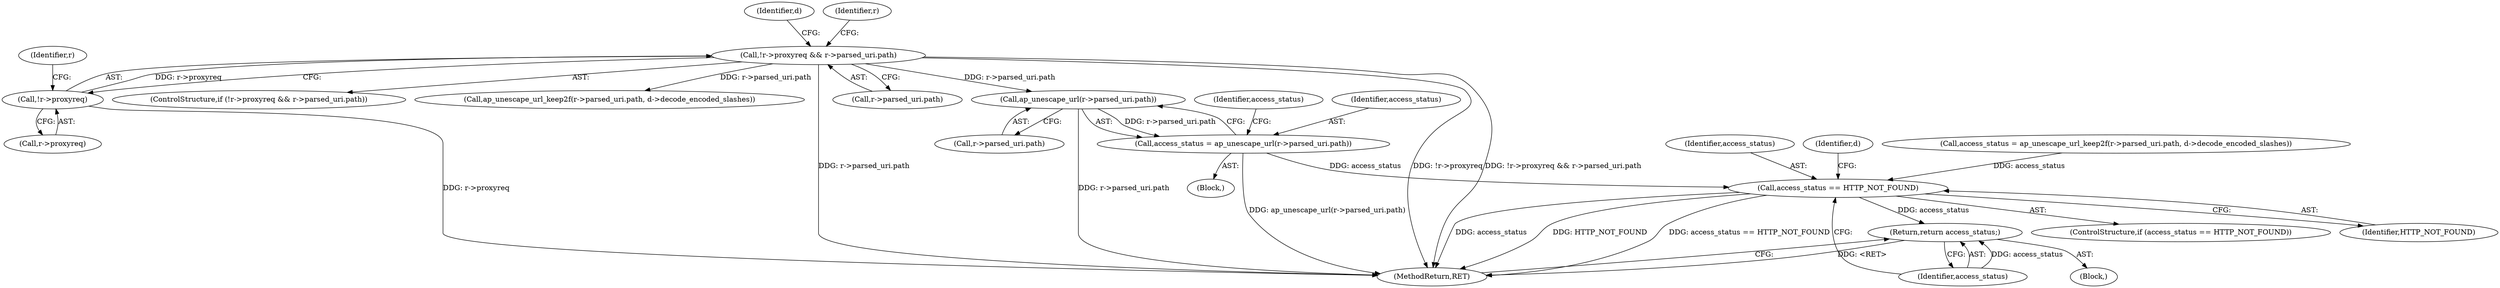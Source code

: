 digraph "0_httpd_cd2b7a26c776b0754fb98426a67804fd48118708@pointer" {
"1000166" [label="(Call,ap_unescape_url(r->parsed_uri.path))"];
"1000129" [label="(Call,!r->proxyreq && r->parsed_uri.path)"];
"1000130" [label="(Call,!r->proxyreq)"];
"1000164" [label="(Call,access_status = ap_unescape_url(r->parsed_uri.path))"];
"1000176" [label="(Call,access_status == HTTP_NOT_FOUND)"];
"1000186" [label="(Return,return access_status;)"];
"1000166" [label="(Call,ap_unescape_url(r->parsed_uri.path))"];
"1000175" [label="(ControlStructure,if (access_status == HTTP_NOT_FOUND))"];
"1000128" [label="(ControlStructure,if (!r->proxyreq && r->parsed_uri.path))"];
"1000151" [label="(Call,access_status = ap_unescape_url_keep2f(r->parsed_uri.path, d->decode_encoded_slashes))"];
"1000186" [label="(Return,return access_status;)"];
"1000177" [label="(Identifier,access_status)"];
"1000130" [label="(Call,!r->proxyreq)"];
"1000167" [label="(Call,r->parsed_uri.path)"];
"1000141" [label="(Identifier,d)"];
"1000165" [label="(Identifier,access_status)"];
"1000190" [label="(Identifier,r)"];
"1000164" [label="(Call,access_status = ap_unescape_url(r->parsed_uri.path))"];
"1000136" [label="(Identifier,r)"];
"1000183" [label="(Identifier,d)"];
"1000129" [label="(Call,!r->proxyreq && r->parsed_uri.path)"];
"1000153" [label="(Call,ap_unescape_url_keep2f(r->parsed_uri.path, d->decode_encoded_slashes))"];
"1000178" [label="(Identifier,HTTP_NOT_FOUND)"];
"1000131" [label="(Call,r->proxyreq)"];
"1000635" [label="(MethodReturn,RET)"];
"1000187" [label="(Identifier,access_status)"];
"1000163" [label="(Block,)"];
"1000176" [label="(Call,access_status == HTTP_NOT_FOUND)"];
"1000134" [label="(Call,r->parsed_uri.path)"];
"1000174" [label="(Block,)"];
"1000173" [label="(Identifier,access_status)"];
"1000166" -> "1000164"  [label="AST: "];
"1000166" -> "1000167"  [label="CFG: "];
"1000167" -> "1000166"  [label="AST: "];
"1000164" -> "1000166"  [label="CFG: "];
"1000166" -> "1000635"  [label="DDG: r->parsed_uri.path"];
"1000166" -> "1000164"  [label="DDG: r->parsed_uri.path"];
"1000129" -> "1000166"  [label="DDG: r->parsed_uri.path"];
"1000129" -> "1000128"  [label="AST: "];
"1000129" -> "1000130"  [label="CFG: "];
"1000129" -> "1000134"  [label="CFG: "];
"1000130" -> "1000129"  [label="AST: "];
"1000134" -> "1000129"  [label="AST: "];
"1000141" -> "1000129"  [label="CFG: "];
"1000190" -> "1000129"  [label="CFG: "];
"1000129" -> "1000635"  [label="DDG: !r->proxyreq"];
"1000129" -> "1000635"  [label="DDG: !r->proxyreq && r->parsed_uri.path"];
"1000129" -> "1000635"  [label="DDG: r->parsed_uri.path"];
"1000130" -> "1000129"  [label="DDG: r->proxyreq"];
"1000129" -> "1000153"  [label="DDG: r->parsed_uri.path"];
"1000130" -> "1000131"  [label="CFG: "];
"1000131" -> "1000130"  [label="AST: "];
"1000136" -> "1000130"  [label="CFG: "];
"1000130" -> "1000635"  [label="DDG: r->proxyreq"];
"1000164" -> "1000163"  [label="AST: "];
"1000165" -> "1000164"  [label="AST: "];
"1000173" -> "1000164"  [label="CFG: "];
"1000164" -> "1000635"  [label="DDG: ap_unescape_url(r->parsed_uri.path)"];
"1000164" -> "1000176"  [label="DDG: access_status"];
"1000176" -> "1000175"  [label="AST: "];
"1000176" -> "1000178"  [label="CFG: "];
"1000177" -> "1000176"  [label="AST: "];
"1000178" -> "1000176"  [label="AST: "];
"1000183" -> "1000176"  [label="CFG: "];
"1000187" -> "1000176"  [label="CFG: "];
"1000176" -> "1000635"  [label="DDG: HTTP_NOT_FOUND"];
"1000176" -> "1000635"  [label="DDG: access_status == HTTP_NOT_FOUND"];
"1000176" -> "1000635"  [label="DDG: access_status"];
"1000151" -> "1000176"  [label="DDG: access_status"];
"1000176" -> "1000186"  [label="DDG: access_status"];
"1000186" -> "1000174"  [label="AST: "];
"1000186" -> "1000187"  [label="CFG: "];
"1000187" -> "1000186"  [label="AST: "];
"1000635" -> "1000186"  [label="CFG: "];
"1000186" -> "1000635"  [label="DDG: <RET>"];
"1000187" -> "1000186"  [label="DDG: access_status"];
}
